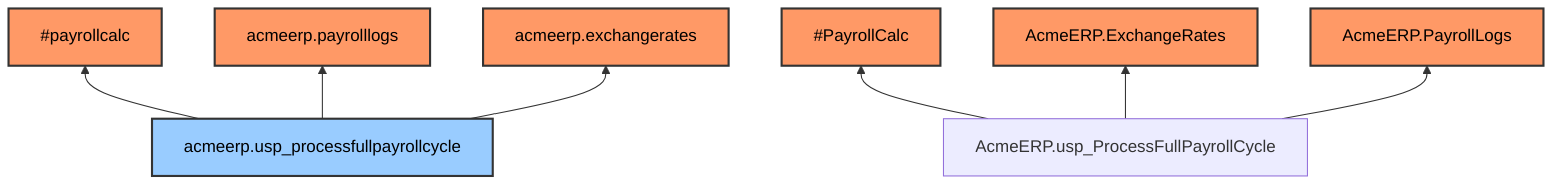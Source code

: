 graph BT
    %% Node styles
    classDef table fill:#f96,stroke:#333,stroke-width:2px,color:#000;
    classDef stored_proc fill:#9cf,stroke:#333,stroke-width:2px ,color:#000;
    acmeerp.usp_processfullpayrollcycle --> #payrollcalc
    acmeerp.usp_processfullpayrollcycle --> acmeerp.payrolllogs
    acmeerp.usp_processfullpayrollcycle --> acmeerp.exchangerates
    AcmeERP.usp_ProcessFullPayrollCycle --> #PayrollCalc
    AcmeERP.usp_ProcessFullPayrollCycle --> AcmeERP.ExchangeRates
    AcmeERP.usp_ProcessFullPayrollCycle --> AcmeERP.PayrollLogs
    class AcmeERP.PayrollLogs,acmeerp.payrolllogs,#payrollcalc,acmeerp.exchangerates,#PayrollCalc,AcmeERP.ExchangeRates table;
    class acmeerp.usp_processfullpayrollcycle stored_proc;
